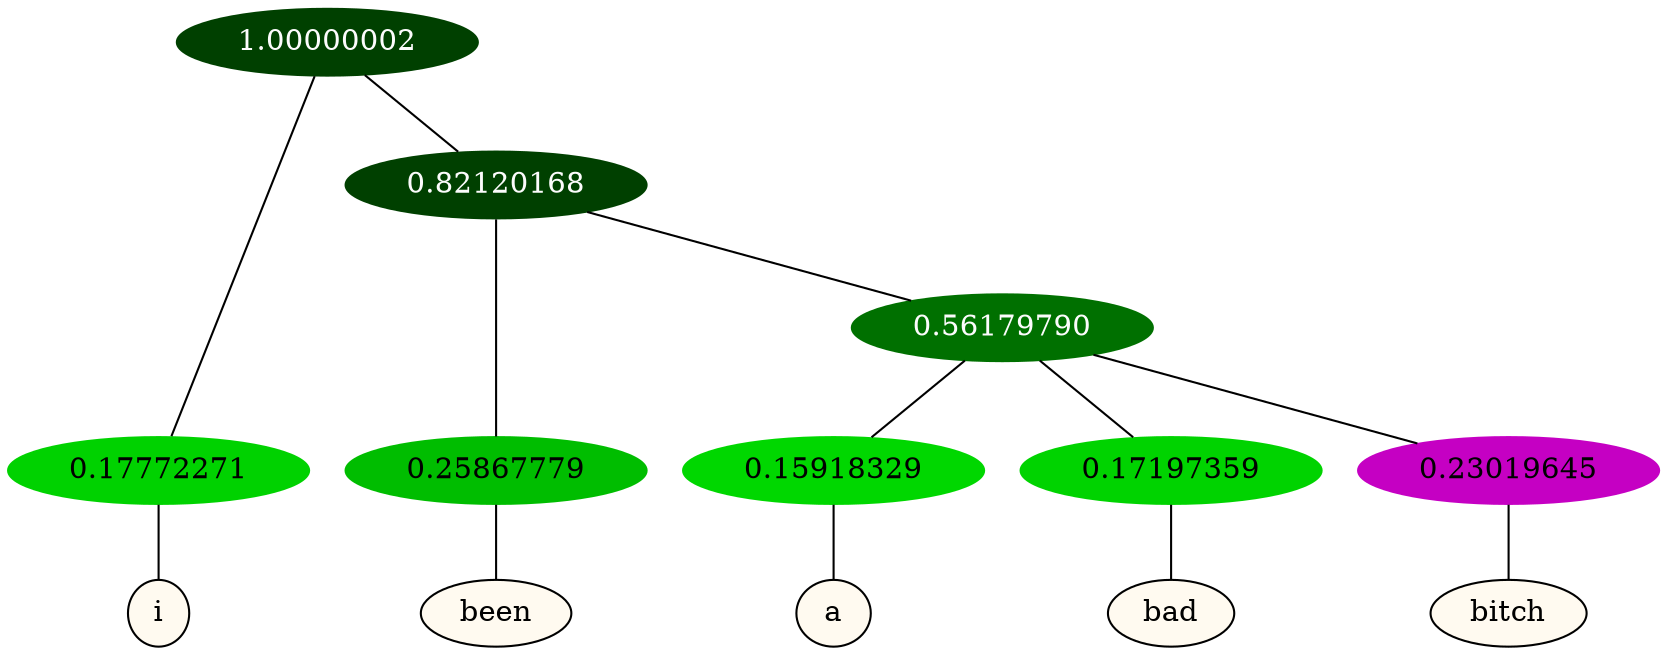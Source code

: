graph {
	node [format=png height=0.15 nodesep=0.001 ordering=out overlap=prism overlap_scaling=0.01 ranksep=0.001 ratio=0.2 style=filled width=0.15]
	{
		rank=same
		a_w_1 [label=i color=black fillcolor=floralwhite style="filled,solid"]
		a_w_3 [label=been color=black fillcolor=floralwhite style="filled,solid"]
		a_w_5 [label=a color=black fillcolor=floralwhite style="filled,solid"]
		a_w_6 [label=bad color=black fillcolor=floralwhite style="filled,solid"]
		a_w_7 [label=bitch color=black fillcolor=floralwhite style="filled,solid"]
	}
	a_n_1 -- a_w_1
	a_n_3 -- a_w_3
	a_n_5 -- a_w_5
	a_n_6 -- a_w_6
	a_n_7 -- a_w_7
	{
		rank=same
		a_n_1 [label=0.17772271 color="0.334 1.000 0.822" fontcolor=black]
		a_n_3 [label=0.25867779 color="0.334 1.000 0.741" fontcolor=black]
		a_n_5 [label=0.15918329 color="0.334 1.000 0.841" fontcolor=black]
		a_n_6 [label=0.17197359 color="0.334 1.000 0.828" fontcolor=black]
		a_n_7 [label=0.23019645 color="0.835 1.000 0.770" fontcolor=black]
	}
	a_n_0 [label=1.00000002 color="0.334 1.000 0.250" fontcolor=grey99]
	a_n_0 -- a_n_1
	a_n_2 [label=0.82120168 color="0.334 1.000 0.250" fontcolor=grey99]
	a_n_0 -- a_n_2
	a_n_2 -- a_n_3
	a_n_4 [label=0.56179790 color="0.334 1.000 0.438" fontcolor=grey99]
	a_n_2 -- a_n_4
	a_n_4 -- a_n_5
	a_n_4 -- a_n_6
	a_n_4 -- a_n_7
}
